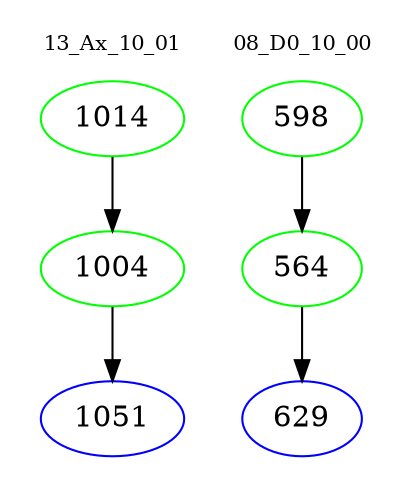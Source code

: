 digraph{
subgraph cluster_0 {
color = white
label = "13_Ax_10_01";
fontsize=10;
T0_1014 [label="1014", color="green"]
T0_1014 -> T0_1004 [color="black"]
T0_1004 [label="1004", color="green"]
T0_1004 -> T0_1051 [color="black"]
T0_1051 [label="1051", color="blue"]
}
subgraph cluster_1 {
color = white
label = "08_D0_10_00";
fontsize=10;
T1_598 [label="598", color="green"]
T1_598 -> T1_564 [color="black"]
T1_564 [label="564", color="green"]
T1_564 -> T1_629 [color="black"]
T1_629 [label="629", color="blue"]
}
}
